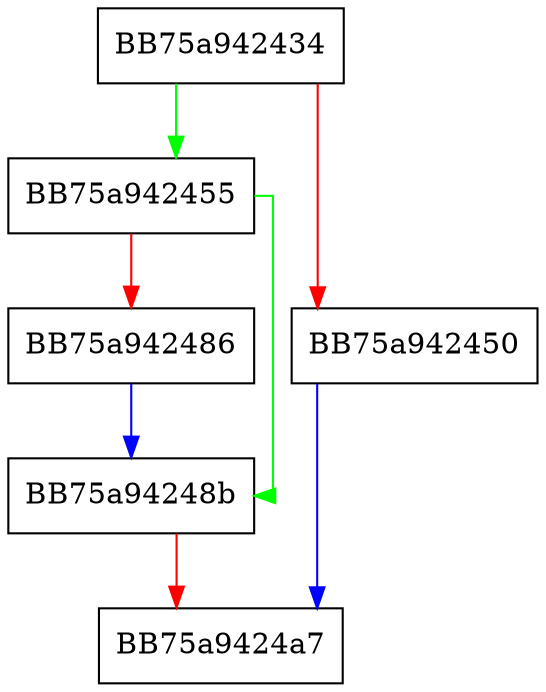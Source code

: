 digraph importer {
  node [shape="box"];
  graph [splines=ortho];
  BB75a942434 -> BB75a942455 [color="green"];
  BB75a942434 -> BB75a942450 [color="red"];
  BB75a942450 -> BB75a9424a7 [color="blue"];
  BB75a942455 -> BB75a94248b [color="green"];
  BB75a942455 -> BB75a942486 [color="red"];
  BB75a942486 -> BB75a94248b [color="blue"];
  BB75a94248b -> BB75a9424a7 [color="red"];
}